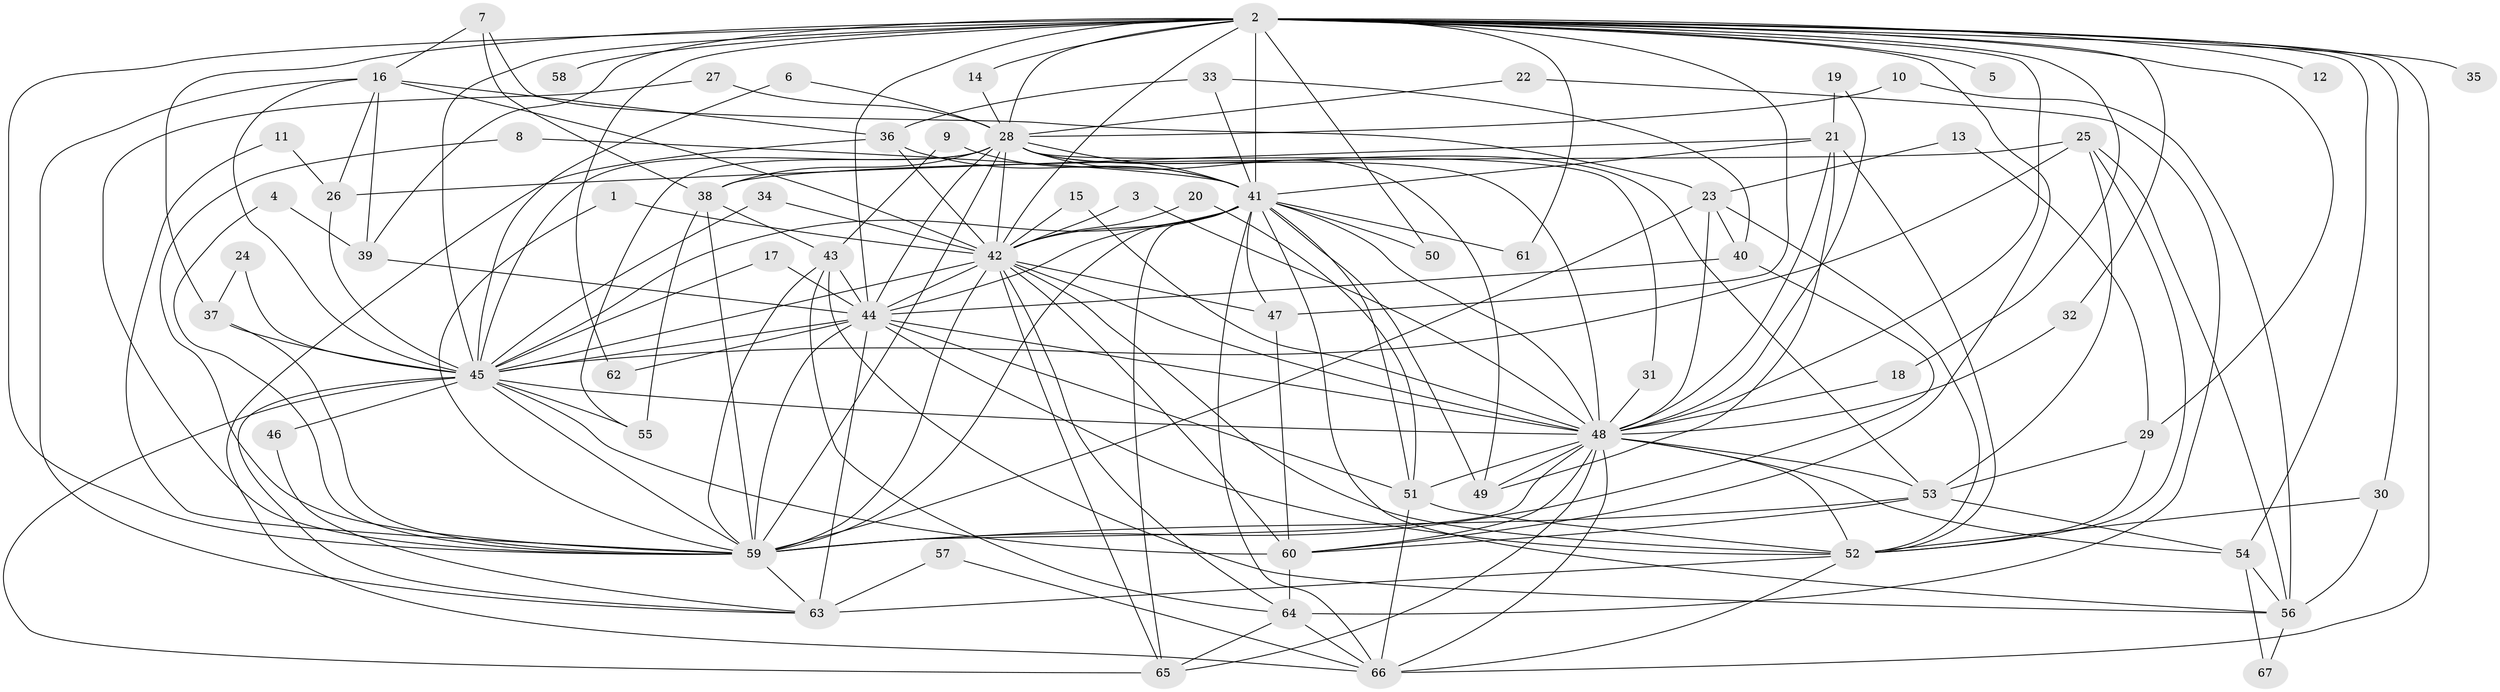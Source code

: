// original degree distribution, {18: 0.007462686567164179, 24: 0.007462686567164179, 29: 0.007462686567164179, 25: 0.014925373134328358, 17: 0.014925373134328358, 21: 0.007462686567164179, 22: 0.007462686567164179, 26: 0.007462686567164179, 9: 0.007462686567164179, 8: 0.014925373134328358, 6: 0.04477611940298507, 5: 0.05223880597014925, 4: 0.05223880597014925, 7: 0.022388059701492536, 2: 0.5746268656716418, 3: 0.15671641791044777}
// Generated by graph-tools (version 1.1) at 2025/25/03/09/25 03:25:49]
// undirected, 67 vertices, 183 edges
graph export_dot {
graph [start="1"]
  node [color=gray90,style=filled];
  1;
  2;
  3;
  4;
  5;
  6;
  7;
  8;
  9;
  10;
  11;
  12;
  13;
  14;
  15;
  16;
  17;
  18;
  19;
  20;
  21;
  22;
  23;
  24;
  25;
  26;
  27;
  28;
  29;
  30;
  31;
  32;
  33;
  34;
  35;
  36;
  37;
  38;
  39;
  40;
  41;
  42;
  43;
  44;
  45;
  46;
  47;
  48;
  49;
  50;
  51;
  52;
  53;
  54;
  55;
  56;
  57;
  58;
  59;
  60;
  61;
  62;
  63;
  64;
  65;
  66;
  67;
  1 -- 42 [weight=1.0];
  1 -- 59 [weight=1.0];
  2 -- 5 [weight=1.0];
  2 -- 12 [weight=2.0];
  2 -- 14 [weight=1.0];
  2 -- 18 [weight=1.0];
  2 -- 28 [weight=2.0];
  2 -- 29 [weight=1.0];
  2 -- 30 [weight=1.0];
  2 -- 32 [weight=1.0];
  2 -- 35 [weight=2.0];
  2 -- 37 [weight=1.0];
  2 -- 39 [weight=2.0];
  2 -- 41 [weight=3.0];
  2 -- 42 [weight=2.0];
  2 -- 44 [weight=2.0];
  2 -- 45 [weight=2.0];
  2 -- 47 [weight=1.0];
  2 -- 48 [weight=2.0];
  2 -- 50 [weight=1.0];
  2 -- 54 [weight=1.0];
  2 -- 58 [weight=2.0];
  2 -- 59 [weight=4.0];
  2 -- 60 [weight=1.0];
  2 -- 61 [weight=1.0];
  2 -- 62 [weight=1.0];
  2 -- 66 [weight=1.0];
  3 -- 42 [weight=1.0];
  3 -- 48 [weight=1.0];
  4 -- 39 [weight=1.0];
  4 -- 59 [weight=1.0];
  6 -- 28 [weight=1.0];
  6 -- 45 [weight=1.0];
  7 -- 16 [weight=1.0];
  7 -- 23 [weight=1.0];
  7 -- 38 [weight=1.0];
  8 -- 41 [weight=1.0];
  8 -- 59 [weight=1.0];
  9 -- 41 [weight=1.0];
  9 -- 43 [weight=1.0];
  10 -- 28 [weight=1.0];
  10 -- 56 [weight=1.0];
  11 -- 26 [weight=1.0];
  11 -- 59 [weight=1.0];
  13 -- 23 [weight=1.0];
  13 -- 29 [weight=1.0];
  14 -- 28 [weight=1.0];
  15 -- 42 [weight=1.0];
  15 -- 48 [weight=1.0];
  16 -- 26 [weight=1.0];
  16 -- 36 [weight=1.0];
  16 -- 39 [weight=1.0];
  16 -- 42 [weight=1.0];
  16 -- 45 [weight=1.0];
  16 -- 63 [weight=1.0];
  17 -- 44 [weight=1.0];
  17 -- 45 [weight=1.0];
  18 -- 48 [weight=1.0];
  19 -- 21 [weight=1.0];
  19 -- 48 [weight=1.0];
  20 -- 42 [weight=1.0];
  20 -- 51 [weight=1.0];
  21 -- 26 [weight=1.0];
  21 -- 41 [weight=1.0];
  21 -- 48 [weight=1.0];
  21 -- 49 [weight=1.0];
  21 -- 52 [weight=1.0];
  22 -- 28 [weight=1.0];
  22 -- 64 [weight=2.0];
  23 -- 40 [weight=1.0];
  23 -- 48 [weight=1.0];
  23 -- 52 [weight=2.0];
  23 -- 59 [weight=1.0];
  24 -- 37 [weight=1.0];
  24 -- 45 [weight=1.0];
  25 -- 38 [weight=1.0];
  25 -- 45 [weight=1.0];
  25 -- 52 [weight=1.0];
  25 -- 53 [weight=1.0];
  25 -- 56 [weight=1.0];
  26 -- 45 [weight=1.0];
  27 -- 28 [weight=1.0];
  27 -- 59 [weight=1.0];
  28 -- 31 [weight=1.0];
  28 -- 38 [weight=1.0];
  28 -- 41 [weight=1.0];
  28 -- 42 [weight=1.0];
  28 -- 44 [weight=2.0];
  28 -- 45 [weight=2.0];
  28 -- 48 [weight=1.0];
  28 -- 49 [weight=2.0];
  28 -- 53 [weight=1.0];
  28 -- 55 [weight=1.0];
  28 -- 59 [weight=2.0];
  29 -- 52 [weight=1.0];
  29 -- 53 [weight=1.0];
  30 -- 52 [weight=1.0];
  30 -- 56 [weight=1.0];
  31 -- 48 [weight=1.0];
  32 -- 48 [weight=1.0];
  33 -- 36 [weight=1.0];
  33 -- 40 [weight=1.0];
  33 -- 41 [weight=1.0];
  34 -- 42 [weight=1.0];
  34 -- 45 [weight=1.0];
  36 -- 41 [weight=1.0];
  36 -- 42 [weight=1.0];
  36 -- 66 [weight=1.0];
  37 -- 45 [weight=2.0];
  37 -- 59 [weight=1.0];
  38 -- 43 [weight=1.0];
  38 -- 55 [weight=1.0];
  38 -- 59 [weight=1.0];
  39 -- 44 [weight=3.0];
  40 -- 44 [weight=2.0];
  40 -- 59 [weight=2.0];
  41 -- 42 [weight=2.0];
  41 -- 44 [weight=1.0];
  41 -- 45 [weight=2.0];
  41 -- 47 [weight=1.0];
  41 -- 48 [weight=1.0];
  41 -- 49 [weight=1.0];
  41 -- 50 [weight=1.0];
  41 -- 51 [weight=1.0];
  41 -- 56 [weight=1.0];
  41 -- 59 [weight=2.0];
  41 -- 61 [weight=2.0];
  41 -- 65 [weight=1.0];
  41 -- 66 [weight=1.0];
  42 -- 44 [weight=1.0];
  42 -- 45 [weight=1.0];
  42 -- 47 [weight=1.0];
  42 -- 48 [weight=2.0];
  42 -- 52 [weight=1.0];
  42 -- 59 [weight=3.0];
  42 -- 60 [weight=2.0];
  42 -- 64 [weight=1.0];
  42 -- 65 [weight=1.0];
  43 -- 44 [weight=1.0];
  43 -- 56 [weight=1.0];
  43 -- 59 [weight=1.0];
  43 -- 64 [weight=1.0];
  44 -- 45 [weight=1.0];
  44 -- 48 [weight=1.0];
  44 -- 51 [weight=1.0];
  44 -- 52 [weight=1.0];
  44 -- 59 [weight=3.0];
  44 -- 62 [weight=1.0];
  44 -- 63 [weight=1.0];
  45 -- 46 [weight=1.0];
  45 -- 48 [weight=1.0];
  45 -- 55 [weight=1.0];
  45 -- 59 [weight=2.0];
  45 -- 60 [weight=1.0];
  45 -- 63 [weight=1.0];
  45 -- 65 [weight=1.0];
  46 -- 63 [weight=1.0];
  47 -- 60 [weight=1.0];
  48 -- 49 [weight=1.0];
  48 -- 51 [weight=1.0];
  48 -- 52 [weight=1.0];
  48 -- 53 [weight=1.0];
  48 -- 54 [weight=2.0];
  48 -- 59 [weight=3.0];
  48 -- 60 [weight=1.0];
  48 -- 65 [weight=1.0];
  48 -- 66 [weight=1.0];
  51 -- 52 [weight=1.0];
  51 -- 66 [weight=1.0];
  52 -- 63 [weight=2.0];
  52 -- 66 [weight=1.0];
  53 -- 54 [weight=1.0];
  53 -- 59 [weight=1.0];
  53 -- 60 [weight=1.0];
  54 -- 56 [weight=1.0];
  54 -- 67 [weight=1.0];
  56 -- 67 [weight=1.0];
  57 -- 63 [weight=1.0];
  57 -- 66 [weight=1.0];
  59 -- 63 [weight=1.0];
  60 -- 64 [weight=1.0];
  64 -- 65 [weight=1.0];
  64 -- 66 [weight=1.0];
}
